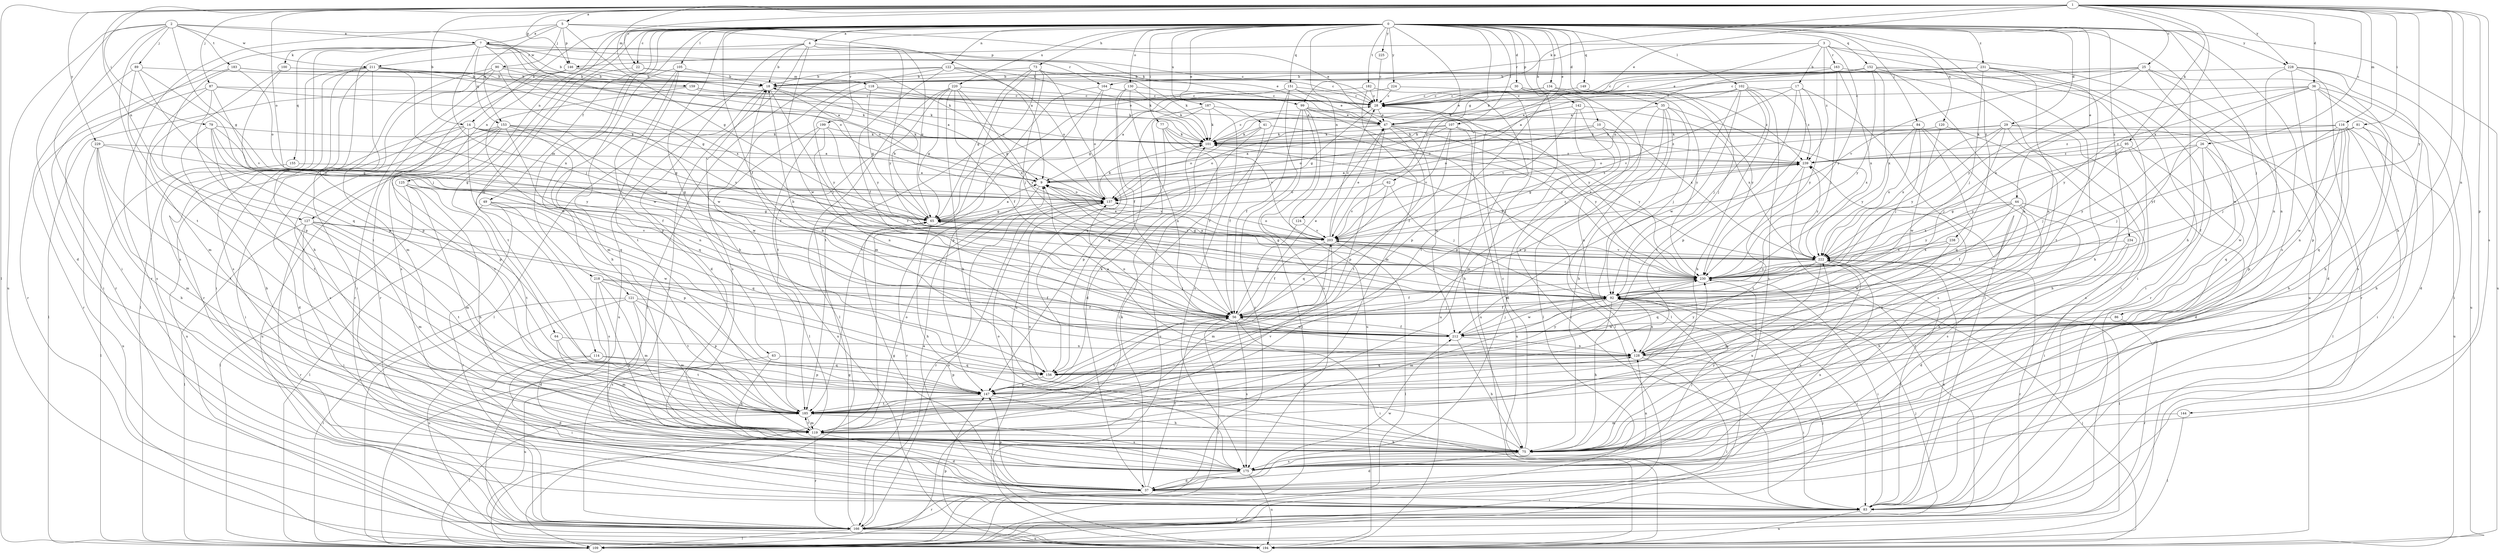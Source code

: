 strict digraph  {
0;
1;
2;
3;
4;
5;
7;
9;
10;
14;
17;
18;
22;
25;
26;
28;
29;
30;
35;
36;
37;
41;
44;
47;
49;
56;
62;
63;
64;
65;
73;
75;
77;
79;
81;
83;
84;
86;
87;
89;
90;
92;
95;
99;
100;
101;
102;
105;
107;
109;
114;
116;
118;
119;
120;
121;
122;
124;
125;
127;
128;
130;
134;
137;
142;
144;
146;
147;
149;
151;
152;
153;
155;
156;
159;
163;
164;
166;
175;
182;
183;
185;
187;
194;
199;
203;
211;
212;
218;
220;
222;
224;
225;
228;
229;
230;
231;
234;
238;
239;
0 -> 4  [label=a];
0 -> 10  [label=b];
0 -> 14  [label=b];
0 -> 22  [label=c];
0 -> 29  [label=d];
0 -> 30  [label=d];
0 -> 35  [label=d];
0 -> 41  [label=e];
0 -> 44  [label=e];
0 -> 47  [label=e];
0 -> 49  [label=f];
0 -> 56  [label=f];
0 -> 62  [label=g];
0 -> 63  [label=g];
0 -> 64  [label=g];
0 -> 73  [label=h];
0 -> 75  [label=h];
0 -> 77  [label=i];
0 -> 84  [label=j];
0 -> 86  [label=j];
0 -> 102  [label=l];
0 -> 105  [label=l];
0 -> 107  [label=l];
0 -> 114  [label=m];
0 -> 120  [label=n];
0 -> 121  [label=n];
0 -> 122  [label=n];
0 -> 124  [label=n];
0 -> 125  [label=n];
0 -> 127  [label=n];
0 -> 130  [label=o];
0 -> 134  [label=o];
0 -> 142  [label=p];
0 -> 149  [label=q];
0 -> 151  [label=q];
0 -> 152  [label=q];
0 -> 175  [label=s];
0 -> 182  [label=t];
0 -> 187  [label=u];
0 -> 194  [label=u];
0 -> 199  [label=v];
0 -> 203  [label=v];
0 -> 218  [label=x];
0 -> 220  [label=x];
0 -> 224  [label=y];
0 -> 225  [label=y];
0 -> 228  [label=y];
0 -> 231  [label=z];
0 -> 234  [label=z];
0 -> 238  [label=z];
1 -> 5  [label=a];
1 -> 14  [label=b];
1 -> 22  [label=c];
1 -> 25  [label=c];
1 -> 26  [label=c];
1 -> 36  [label=d];
1 -> 47  [label=e];
1 -> 75  [label=h];
1 -> 79  [label=i];
1 -> 81  [label=i];
1 -> 87  [label=j];
1 -> 95  [label=k];
1 -> 99  [label=k];
1 -> 109  [label=l];
1 -> 116  [label=m];
1 -> 118  [label=m];
1 -> 127  [label=n];
1 -> 128  [label=n];
1 -> 137  [label=o];
1 -> 144  [label=p];
1 -> 146  [label=p];
1 -> 175  [label=s];
1 -> 222  [label=x];
1 -> 228  [label=y];
1 -> 229  [label=y];
1 -> 230  [label=y];
2 -> 7  [label=a];
2 -> 37  [label=d];
2 -> 65  [label=g];
2 -> 83  [label=i];
2 -> 89  [label=j];
2 -> 159  [label=r];
2 -> 183  [label=t];
2 -> 185  [label=t];
2 -> 194  [label=u];
2 -> 211  [label=w];
3 -> 17  [label=b];
3 -> 47  [label=e];
3 -> 83  [label=i];
3 -> 146  [label=p];
3 -> 163  [label=r];
3 -> 164  [label=r];
3 -> 194  [label=u];
3 -> 230  [label=y];
3 -> 239  [label=z];
4 -> 18  [label=b];
4 -> 37  [label=d];
4 -> 65  [label=g];
4 -> 164  [label=r];
4 -> 166  [label=r];
4 -> 211  [label=w];
4 -> 212  [label=w];
4 -> 230  [label=y];
5 -> 7  [label=a];
5 -> 9  [label=a];
5 -> 47  [label=e];
5 -> 65  [label=g];
5 -> 90  [label=j];
5 -> 146  [label=p];
5 -> 153  [label=q];
5 -> 166  [label=r];
7 -> 9  [label=a];
7 -> 18  [label=b];
7 -> 28  [label=c];
7 -> 47  [label=e];
7 -> 75  [label=h];
7 -> 92  [label=j];
7 -> 99  [label=k];
7 -> 100  [label=k];
7 -> 137  [label=o];
7 -> 153  [label=q];
7 -> 155  [label=q];
7 -> 166  [label=r];
7 -> 175  [label=s];
7 -> 222  [label=x];
9 -> 137  [label=o];
9 -> 166  [label=r];
9 -> 203  [label=v];
9 -> 239  [label=z];
10 -> 83  [label=i];
10 -> 101  [label=k];
10 -> 128  [label=n];
10 -> 137  [label=o];
14 -> 9  [label=a];
14 -> 56  [label=f];
14 -> 65  [label=g];
14 -> 83  [label=i];
14 -> 101  [label=k];
14 -> 147  [label=p];
14 -> 156  [label=q];
14 -> 194  [label=u];
17 -> 28  [label=c];
17 -> 83  [label=i];
17 -> 147  [label=p];
17 -> 185  [label=t];
17 -> 203  [label=v];
17 -> 230  [label=y];
18 -> 28  [label=c];
18 -> 92  [label=j];
18 -> 109  [label=l];
18 -> 194  [label=u];
18 -> 230  [label=y];
22 -> 118  [label=m];
22 -> 137  [label=o];
22 -> 185  [label=t];
25 -> 18  [label=b];
25 -> 28  [label=c];
25 -> 128  [label=n];
25 -> 175  [label=s];
25 -> 203  [label=v];
25 -> 212  [label=w];
25 -> 230  [label=y];
26 -> 56  [label=f];
26 -> 92  [label=j];
26 -> 147  [label=p];
26 -> 212  [label=w];
26 -> 230  [label=y];
26 -> 239  [label=z];
28 -> 47  [label=e];
28 -> 65  [label=g];
28 -> 75  [label=h];
29 -> 75  [label=h];
29 -> 92  [label=j];
29 -> 101  [label=k];
29 -> 109  [label=l];
29 -> 137  [label=o];
29 -> 175  [label=s];
29 -> 222  [label=x];
29 -> 230  [label=y];
30 -> 28  [label=c];
30 -> 147  [label=p];
30 -> 185  [label=t];
30 -> 230  [label=y];
30 -> 239  [label=z];
35 -> 47  [label=e];
35 -> 75  [label=h];
35 -> 92  [label=j];
35 -> 109  [label=l];
35 -> 119  [label=m];
35 -> 147  [label=p];
35 -> 222  [label=x];
36 -> 28  [label=c];
36 -> 37  [label=d];
36 -> 56  [label=f];
36 -> 75  [label=h];
36 -> 83  [label=i];
36 -> 147  [label=p];
36 -> 222  [label=x];
36 -> 230  [label=y];
37 -> 56  [label=f];
37 -> 65  [label=g];
37 -> 83  [label=i];
37 -> 101  [label=k];
37 -> 147  [label=p];
37 -> 166  [label=r];
37 -> 212  [label=w];
37 -> 222  [label=x];
41 -> 56  [label=f];
41 -> 92  [label=j];
41 -> 101  [label=k];
41 -> 137  [label=o];
41 -> 194  [label=u];
44 -> 56  [label=f];
44 -> 65  [label=g];
44 -> 75  [label=h];
44 -> 83  [label=i];
44 -> 175  [label=s];
44 -> 222  [label=x];
44 -> 230  [label=y];
47 -> 101  [label=k];
47 -> 137  [label=o];
47 -> 147  [label=p];
47 -> 185  [label=t];
47 -> 212  [label=w];
47 -> 230  [label=y];
47 -> 239  [label=z];
49 -> 65  [label=g];
49 -> 109  [label=l];
49 -> 147  [label=p];
49 -> 156  [label=q];
49 -> 166  [label=r];
49 -> 175  [label=s];
56 -> 18  [label=b];
56 -> 47  [label=e];
56 -> 83  [label=i];
56 -> 92  [label=j];
56 -> 109  [label=l];
56 -> 175  [label=s];
56 -> 185  [label=t];
56 -> 212  [label=w];
56 -> 230  [label=y];
62 -> 92  [label=j];
62 -> 137  [label=o];
62 -> 156  [label=q];
62 -> 203  [label=v];
63 -> 75  [label=h];
63 -> 147  [label=p];
63 -> 156  [label=q];
63 -> 194  [label=u];
64 -> 119  [label=m];
64 -> 128  [label=n];
64 -> 185  [label=t];
65 -> 9  [label=a];
65 -> 18  [label=b];
65 -> 75  [label=h];
65 -> 203  [label=v];
73 -> 18  [label=b];
73 -> 65  [label=g];
73 -> 92  [label=j];
73 -> 101  [label=k];
73 -> 119  [label=m];
73 -> 185  [label=t];
73 -> 194  [label=u];
75 -> 28  [label=c];
75 -> 37  [label=d];
75 -> 137  [label=o];
75 -> 175  [label=s];
75 -> 222  [label=x];
75 -> 230  [label=y];
75 -> 239  [label=z];
77 -> 56  [label=f];
77 -> 101  [label=k];
77 -> 147  [label=p];
77 -> 203  [label=v];
77 -> 222  [label=x];
79 -> 56  [label=f];
79 -> 65  [label=g];
79 -> 75  [label=h];
79 -> 101  [label=k];
79 -> 185  [label=t];
79 -> 230  [label=y];
81 -> 75  [label=h];
81 -> 83  [label=i];
81 -> 101  [label=k];
81 -> 230  [label=y];
81 -> 239  [label=z];
83 -> 9  [label=a];
83 -> 166  [label=r];
83 -> 194  [label=u];
83 -> 222  [label=x];
84 -> 92  [label=j];
84 -> 101  [label=k];
84 -> 156  [label=q];
84 -> 185  [label=t];
84 -> 222  [label=x];
84 -> 230  [label=y];
86 -> 166  [label=r];
86 -> 212  [label=w];
87 -> 28  [label=c];
87 -> 101  [label=k];
87 -> 166  [label=r];
87 -> 175  [label=s];
87 -> 185  [label=t];
87 -> 203  [label=v];
89 -> 18  [label=b];
89 -> 92  [label=j];
89 -> 119  [label=m];
89 -> 156  [label=q];
89 -> 166  [label=r];
90 -> 18  [label=b];
90 -> 83  [label=i];
90 -> 119  [label=m];
90 -> 137  [label=o];
90 -> 166  [label=r];
90 -> 212  [label=w];
92 -> 56  [label=f];
92 -> 75  [label=h];
92 -> 83  [label=i];
92 -> 119  [label=m];
92 -> 128  [label=n];
92 -> 203  [label=v];
92 -> 212  [label=w];
95 -> 37  [label=d];
95 -> 92  [label=j];
95 -> 156  [label=q];
95 -> 230  [label=y];
95 -> 239  [label=z];
99 -> 47  [label=e];
99 -> 56  [label=f];
99 -> 109  [label=l];
99 -> 175  [label=s];
99 -> 194  [label=u];
99 -> 222  [label=x];
99 -> 230  [label=y];
100 -> 18  [label=b];
100 -> 147  [label=p];
100 -> 185  [label=t];
101 -> 28  [label=c];
101 -> 239  [label=z];
102 -> 28  [label=c];
102 -> 75  [label=h];
102 -> 92  [label=j];
102 -> 101  [label=k];
102 -> 109  [label=l];
102 -> 175  [label=s];
102 -> 212  [label=w];
102 -> 239  [label=z];
105 -> 18  [label=b];
105 -> 75  [label=h];
105 -> 119  [label=m];
105 -> 147  [label=p];
105 -> 185  [label=t];
107 -> 9  [label=a];
107 -> 56  [label=f];
107 -> 101  [label=k];
107 -> 137  [label=o];
107 -> 194  [label=u];
107 -> 203  [label=v];
107 -> 230  [label=y];
109 -> 92  [label=j];
114 -> 37  [label=d];
114 -> 83  [label=i];
114 -> 147  [label=p];
114 -> 156  [label=q];
116 -> 75  [label=h];
116 -> 83  [label=i];
116 -> 92  [label=j];
116 -> 101  [label=k];
116 -> 128  [label=n];
116 -> 156  [label=q];
116 -> 194  [label=u];
116 -> 212  [label=w];
116 -> 239  [label=z];
118 -> 28  [label=c];
118 -> 65  [label=g];
118 -> 101  [label=k];
118 -> 230  [label=y];
119 -> 37  [label=d];
119 -> 75  [label=h];
119 -> 137  [label=o];
119 -> 166  [label=r];
119 -> 185  [label=t];
119 -> 203  [label=v];
120 -> 101  [label=k];
120 -> 175  [label=s];
120 -> 212  [label=w];
121 -> 56  [label=f];
121 -> 109  [label=l];
121 -> 119  [label=m];
121 -> 147  [label=p];
121 -> 175  [label=s];
121 -> 194  [label=u];
122 -> 18  [label=b];
122 -> 28  [label=c];
122 -> 56  [label=f];
122 -> 101  [label=k];
122 -> 109  [label=l];
122 -> 137  [label=o];
122 -> 175  [label=s];
124 -> 56  [label=f];
124 -> 203  [label=v];
125 -> 75  [label=h];
125 -> 109  [label=l];
125 -> 119  [label=m];
125 -> 137  [label=o];
125 -> 185  [label=t];
127 -> 83  [label=i];
127 -> 109  [label=l];
127 -> 119  [label=m];
127 -> 166  [label=r];
127 -> 185  [label=t];
127 -> 203  [label=v];
127 -> 212  [label=w];
128 -> 9  [label=a];
128 -> 83  [label=i];
128 -> 109  [label=l];
128 -> 156  [label=q];
128 -> 230  [label=y];
130 -> 28  [label=c];
130 -> 56  [label=f];
130 -> 101  [label=k];
130 -> 128  [label=n];
130 -> 156  [label=q];
134 -> 28  [label=c];
134 -> 47  [label=e];
134 -> 109  [label=l];
134 -> 230  [label=y];
137 -> 65  [label=g];
137 -> 101  [label=k];
137 -> 166  [label=r];
142 -> 37  [label=d];
142 -> 47  [label=e];
142 -> 137  [label=o];
142 -> 147  [label=p];
142 -> 203  [label=v];
142 -> 222  [label=x];
144 -> 109  [label=l];
144 -> 119  [label=m];
146 -> 9  [label=a];
146 -> 18  [label=b];
146 -> 166  [label=r];
146 -> 175  [label=s];
147 -> 75  [label=h];
147 -> 101  [label=k];
147 -> 185  [label=t];
149 -> 28  [label=c];
149 -> 92  [label=j];
151 -> 28  [label=c];
151 -> 47  [label=e];
151 -> 65  [label=g];
151 -> 109  [label=l];
151 -> 166  [label=r];
151 -> 230  [label=y];
152 -> 9  [label=a];
152 -> 18  [label=b];
152 -> 28  [label=c];
152 -> 75  [label=h];
152 -> 83  [label=i];
152 -> 101  [label=k];
152 -> 128  [label=n];
152 -> 222  [label=x];
152 -> 230  [label=y];
153 -> 37  [label=d];
153 -> 101  [label=k];
153 -> 128  [label=n];
153 -> 156  [label=q];
153 -> 175  [label=s];
153 -> 185  [label=t];
153 -> 194  [label=u];
153 -> 203  [label=v];
153 -> 212  [label=w];
155 -> 9  [label=a];
155 -> 109  [label=l];
156 -> 18  [label=b];
156 -> 147  [label=p];
156 -> 230  [label=y];
159 -> 28  [label=c];
159 -> 47  [label=e];
159 -> 101  [label=k];
159 -> 109  [label=l];
159 -> 212  [label=w];
163 -> 18  [label=b];
163 -> 83  [label=i];
163 -> 92  [label=j];
163 -> 137  [label=o];
163 -> 222  [label=x];
164 -> 28  [label=c];
164 -> 137  [label=o];
164 -> 147  [label=p];
164 -> 185  [label=t];
166 -> 65  [label=g];
166 -> 92  [label=j];
166 -> 109  [label=l];
166 -> 137  [label=o];
166 -> 194  [label=u];
175 -> 37  [label=d];
175 -> 92  [label=j];
175 -> 128  [label=n];
175 -> 137  [label=o];
175 -> 194  [label=u];
182 -> 28  [label=c];
182 -> 65  [label=g];
182 -> 119  [label=m];
182 -> 194  [label=u];
183 -> 18  [label=b];
183 -> 28  [label=c];
183 -> 83  [label=i];
183 -> 137  [label=o];
183 -> 147  [label=p];
185 -> 18  [label=b];
185 -> 109  [label=l];
185 -> 119  [label=m];
185 -> 128  [label=n];
185 -> 175  [label=s];
187 -> 37  [label=d];
187 -> 47  [label=e];
187 -> 101  [label=k];
187 -> 156  [label=q];
187 -> 175  [label=s];
194 -> 92  [label=j];
194 -> 147  [label=p];
199 -> 56  [label=f];
199 -> 101  [label=k];
199 -> 109  [label=l];
199 -> 128  [label=n];
199 -> 194  [label=u];
203 -> 9  [label=a];
203 -> 28  [label=c];
203 -> 47  [label=e];
203 -> 56  [label=f];
203 -> 65  [label=g];
203 -> 109  [label=l];
203 -> 119  [label=m];
203 -> 137  [label=o];
203 -> 222  [label=x];
203 -> 239  [label=z];
211 -> 18  [label=b];
211 -> 65  [label=g];
211 -> 83  [label=i];
211 -> 101  [label=k];
211 -> 109  [label=l];
211 -> 147  [label=p];
211 -> 166  [label=r];
211 -> 175  [label=s];
211 -> 212  [label=w];
212 -> 56  [label=f];
212 -> 75  [label=h];
212 -> 92  [label=j];
212 -> 128  [label=n];
212 -> 137  [label=o];
218 -> 37  [label=d];
218 -> 56  [label=f];
218 -> 75  [label=h];
218 -> 92  [label=j];
218 -> 119  [label=m];
218 -> 185  [label=t];
220 -> 28  [label=c];
220 -> 56  [label=f];
220 -> 65  [label=g];
220 -> 75  [label=h];
220 -> 109  [label=l];
220 -> 185  [label=t];
220 -> 222  [label=x];
220 -> 230  [label=y];
222 -> 65  [label=g];
222 -> 83  [label=i];
222 -> 109  [label=l];
222 -> 119  [label=m];
222 -> 156  [label=q];
222 -> 166  [label=r];
222 -> 175  [label=s];
222 -> 203  [label=v];
222 -> 230  [label=y];
222 -> 239  [label=z];
224 -> 9  [label=a];
224 -> 28  [label=c];
224 -> 194  [label=u];
225 -> 28  [label=c];
228 -> 18  [label=b];
228 -> 37  [label=d];
228 -> 83  [label=i];
228 -> 128  [label=n];
228 -> 166  [label=r];
228 -> 194  [label=u];
229 -> 75  [label=h];
229 -> 119  [label=m];
229 -> 137  [label=o];
229 -> 185  [label=t];
229 -> 194  [label=u];
229 -> 239  [label=z];
230 -> 9  [label=a];
230 -> 56  [label=f];
230 -> 83  [label=i];
230 -> 92  [label=j];
230 -> 101  [label=k];
231 -> 18  [label=b];
231 -> 28  [label=c];
231 -> 92  [label=j];
231 -> 128  [label=n];
231 -> 166  [label=r];
231 -> 185  [label=t];
234 -> 37  [label=d];
234 -> 75  [label=h];
234 -> 222  [label=x];
238 -> 185  [label=t];
238 -> 212  [label=w];
238 -> 222  [label=x];
239 -> 9  [label=a];
239 -> 65  [label=g];
239 -> 166  [label=r];
239 -> 185  [label=t];
}
